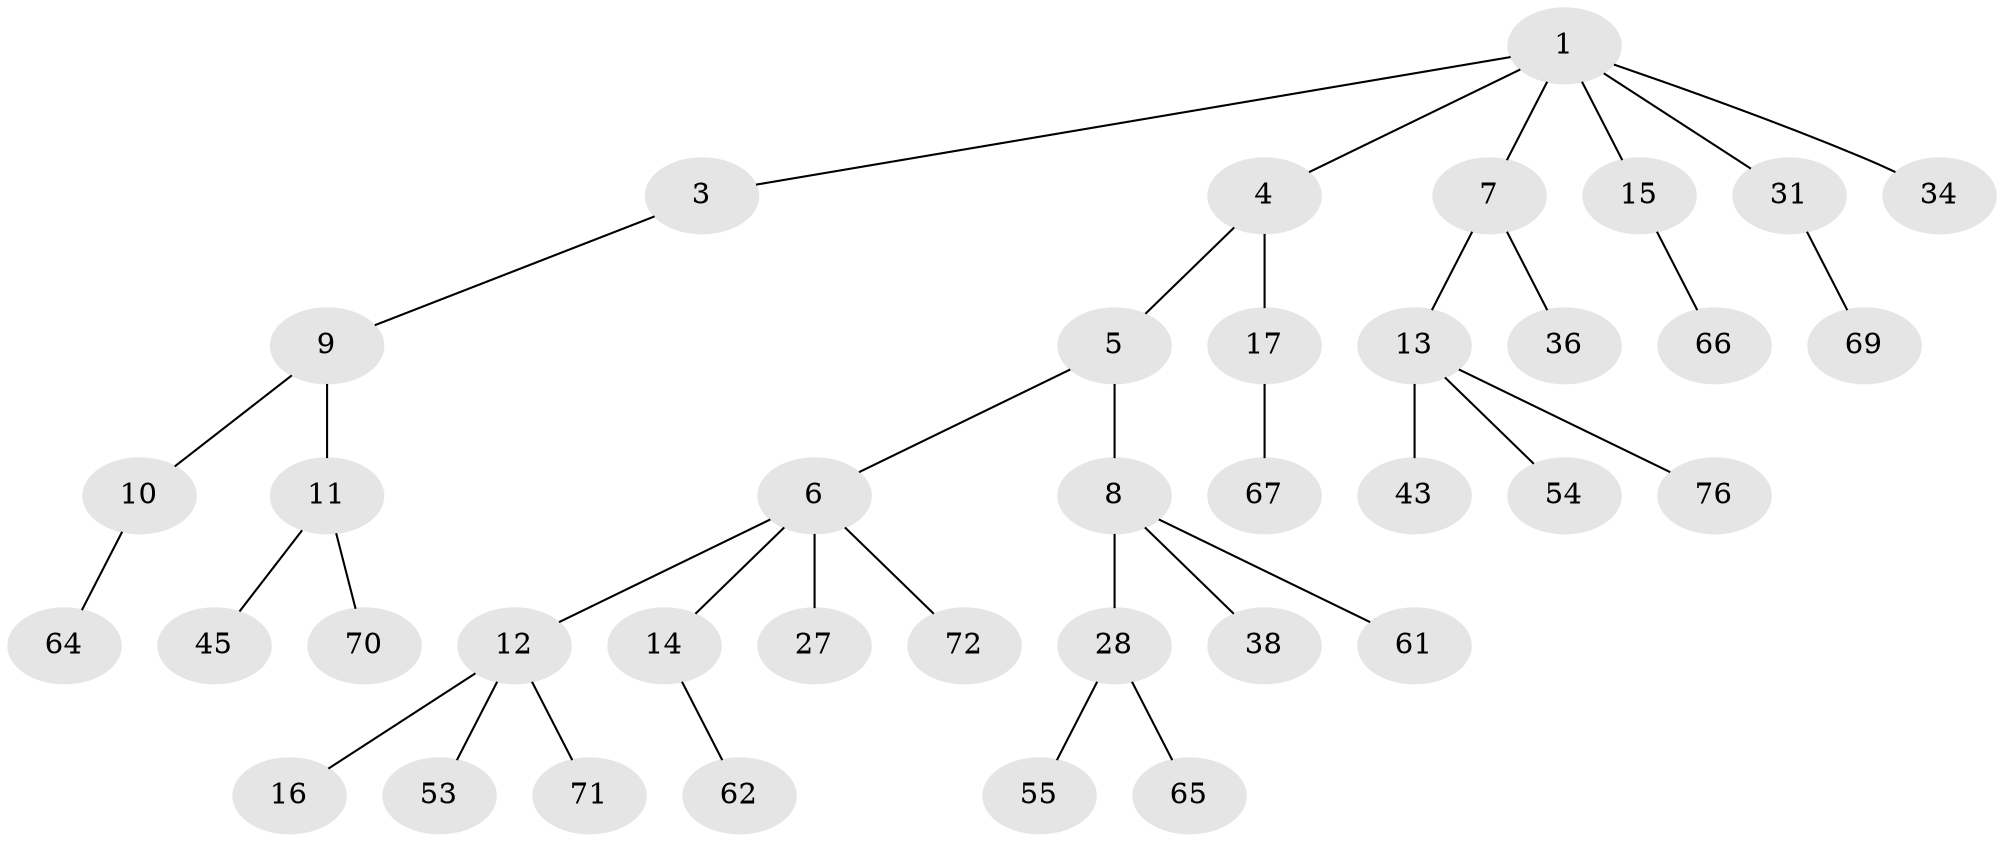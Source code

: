 // original degree distribution, {5: 0.039473684210526314, 3: 0.14473684210526316, 2: 0.2894736842105263, 4: 0.07894736842105263, 1: 0.4473684210526316}
// Generated by graph-tools (version 1.1) at 2025/15/03/09/25 04:15:21]
// undirected, 38 vertices, 37 edges
graph export_dot {
graph [start="1"]
  node [color=gray90,style=filled];
  1 [super="+2"];
  3;
  4;
  5;
  6 [super="+24"];
  7 [super="+21"];
  8 [super="+22+50+20+56"];
  9 [super="+32"];
  10 [super="+47"];
  11 [super="+39+35+26"];
  12 [super="+51+30"];
  13 [super="+19"];
  14;
  15 [super="+23+58+33"];
  16 [super="+18"];
  17 [super="+48"];
  27 [super="+75"];
  28 [super="+52+29"];
  31 [super="+40"];
  34 [super="+68"];
  36;
  38;
  43;
  45;
  53;
  54;
  55;
  61 [super="+74"];
  62;
  64;
  65;
  66;
  67;
  69;
  70;
  71;
  72;
  76;
  1 -- 3;
  1 -- 4;
  1 -- 31;
  1 -- 34;
  1 -- 7;
  1 -- 15;
  3 -- 9;
  4 -- 5;
  4 -- 17;
  5 -- 6;
  5 -- 8;
  6 -- 12;
  6 -- 14;
  6 -- 72;
  6 -- 27;
  7 -- 13;
  7 -- 36;
  8 -- 28;
  8 -- 38;
  8 -- 61;
  9 -- 10;
  9 -- 11;
  10 -- 64;
  11 -- 45;
  11 -- 70;
  12 -- 16;
  12 -- 53;
  12 -- 71;
  13 -- 43;
  13 -- 76;
  13 -- 54;
  14 -- 62;
  15 -- 66;
  17 -- 67;
  28 -- 65;
  28 -- 55;
  31 -- 69;
}
